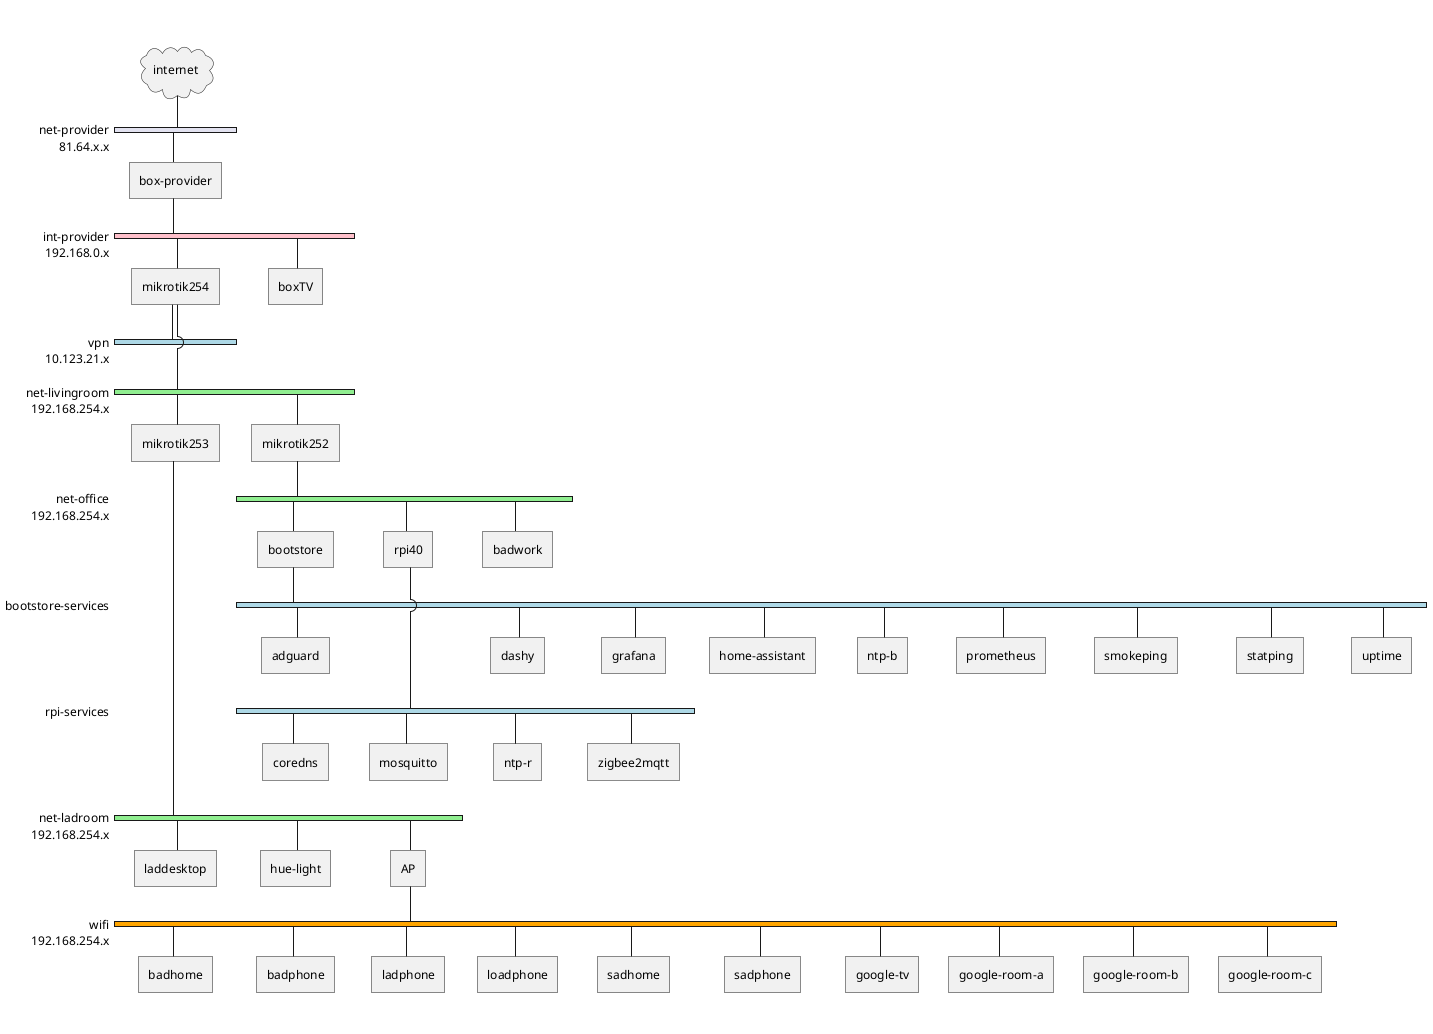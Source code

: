 @startuml
nwdiag {
    internet [shape = cloud];
  
    network net-provider {
    address = "81.64.x.x";
    box-provider;
    internet;
    }

    network int-provider{
        address = "192.168.0.x";
        color = "pink";
        box-provider;
        mikrotik254;
        boxTV;
    }

    network vpn {
    address = "10.123.21.x";
    color = "LightBlue";
    mikrotik254;
    }

    network net-livingroom {
    address = "192.168.254.x";
    color = "LightGreen";
        mikrotik254;
        mikrotik253;
        mikrotik252;
    }

    network net-office {
    address = "192.168.254.x";
    color = "LightGreen";
        bootstore;
        rpi40;
        badwork;
        mikrotik252;
    }

    network bootstore-services {
        color = "LightBlue";
        bootstore;
        adguard;
        dashy;
        grafana;
        home-assistant;
        ntp-b;
        prometheus;
        smokeping;
        statping;
        uptime;
    }

    network rpi-services {
        color = "LightBlue";
        rpi40;
        coredns;
        mosquitto
        ntp-r;
        zigbee2mqtt;
    }
    
    network net-ladroom {
    address = "192.168.254.x";
    color = "LightGreen";
        mikrotik253;
        laddesktop;
        hue-light;
        AP;
    }

    network wifi {
    address = "192.168.254.x";
    color = "Orange";
    AP;
    badhome;
    badphone;
    ladphone;
    loadphone;
    sadhome;
    sadphone;

        google-tv;
        google-room-a;
        google-room-b;
        google-room-c;
    }
}
@enduml
